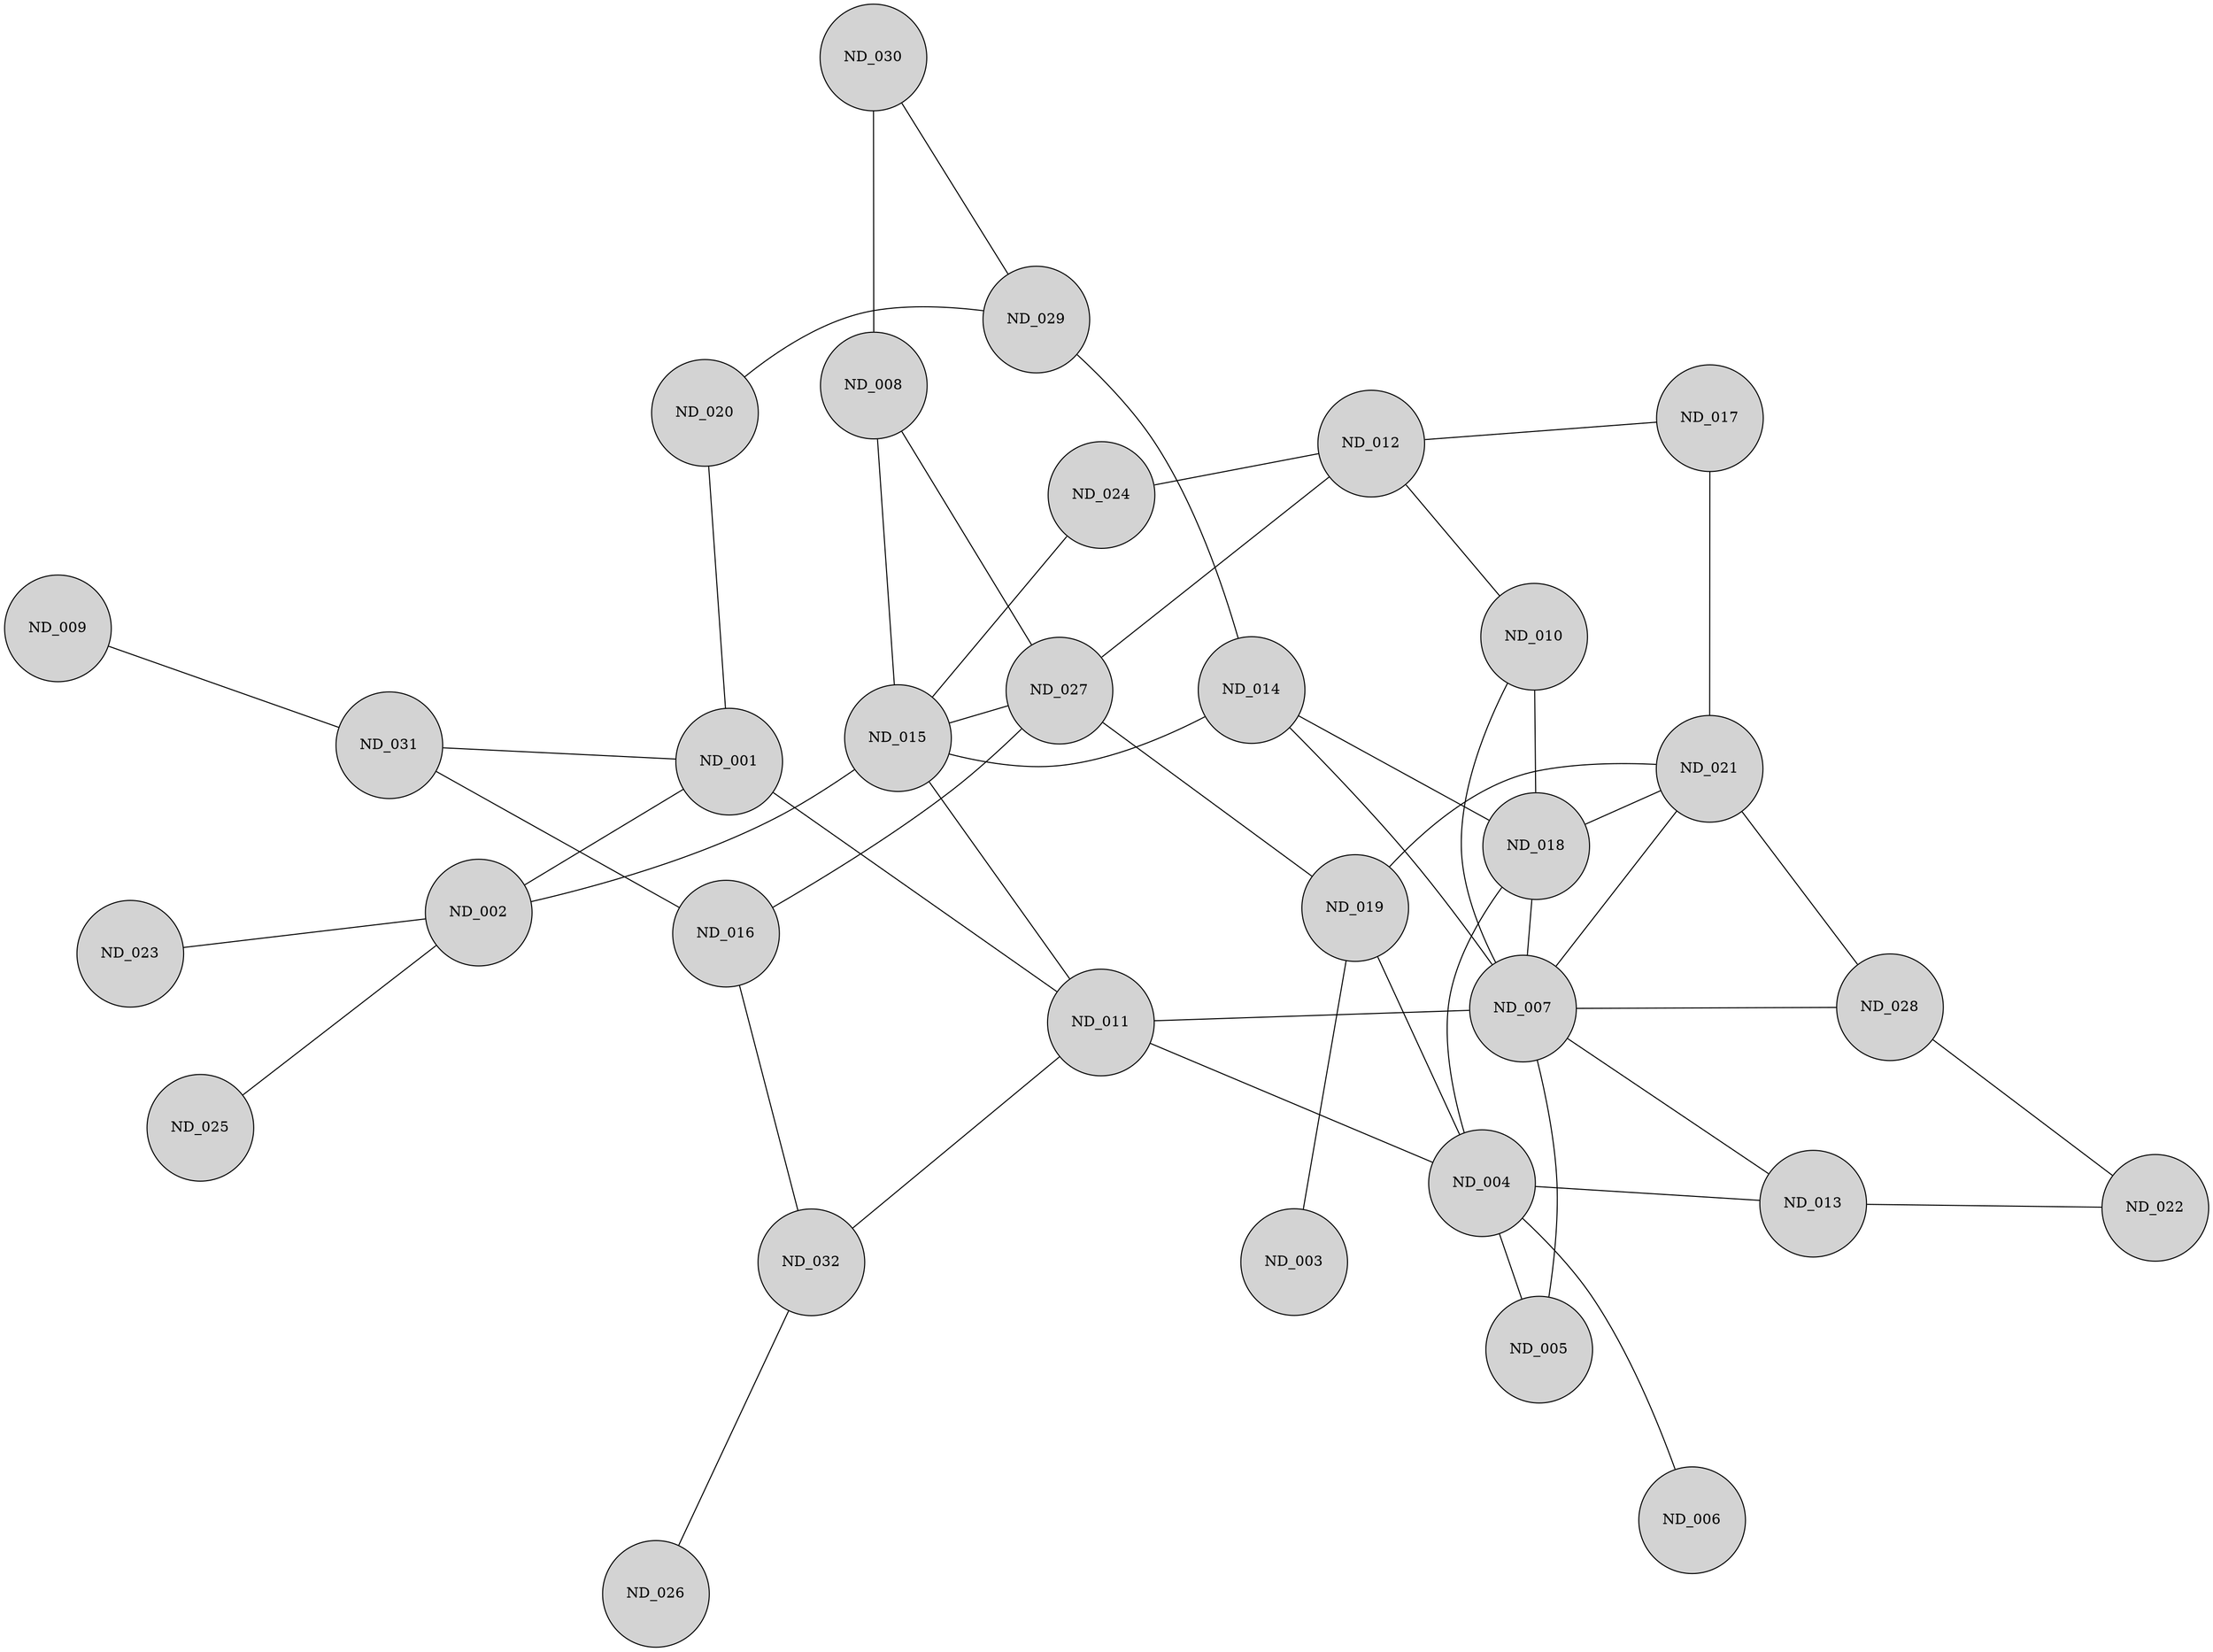 // DOT file auto-generated by ADJ2DOT
// Copyright (c) 2017 Simon D Angus, MIT License
// https://opensource.org/licenses/MIT

graph G {
   graph [
     dim=4,
     epsilon=0.0001,
     fixedsize=true,
     layout=fdp,
     nodesep=0.4,
     sep=0.5,
     splines=true ];
   node [
     shape=circle,
     style=filled,
     width=0.3 ];
        ND_001 -- ND_002;
        ND_001 -- ND_011;
        ND_001 -- ND_020;
        ND_001 -- ND_031;
        ND_002 -- ND_015;
        ND_002 -- ND_023;
        ND_002 -- ND_025;
        ND_003 -- ND_019;
        ND_004 -- ND_005;
        ND_004 -- ND_006;
        ND_004 -- ND_011;
        ND_004 -- ND_013;
        ND_004 -- ND_018;
        ND_004 -- ND_019;
        ND_005 -- ND_007;
        ND_007 -- ND_010;
        ND_007 -- ND_011;
        ND_007 -- ND_013;
        ND_007 -- ND_014;
        ND_007 -- ND_018;
        ND_007 -- ND_021;
        ND_007 -- ND_028;
        ND_008 -- ND_015;
        ND_008 -- ND_027;
        ND_008 -- ND_030;
        ND_009 -- ND_031;
        ND_010 -- ND_012;
        ND_010 -- ND_018;
        ND_011 -- ND_015;
        ND_011 -- ND_032;
        ND_012 -- ND_017;
        ND_012 -- ND_024;
        ND_012 -- ND_027;
        ND_013 -- ND_022;
        ND_014 -- ND_015;
        ND_014 -- ND_018;
        ND_014 -- ND_029;
        ND_015 -- ND_024;
        ND_015 -- ND_027;
        ND_016 -- ND_027;
        ND_016 -- ND_031;
        ND_016 -- ND_032;
        ND_017 -- ND_021;
        ND_018 -- ND_021;
        ND_019 -- ND_021;
        ND_019 -- ND_027;
        ND_020 -- ND_029;
        ND_021 -- ND_028;
        ND_022 -- ND_028;
        ND_026 -- ND_032;
        ND_029 -- ND_030;
   }